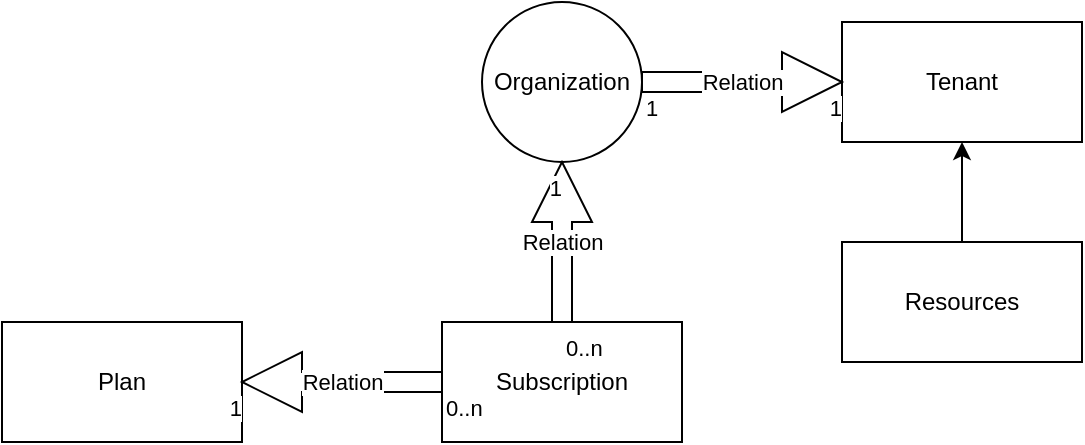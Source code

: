 <mxfile version="17.4.2" type="device"><diagram id="61zBOdcI_dXzIne4o0iz" name="Page-1"><mxGraphModel dx="862" dy="593" grid="1" gridSize="10" guides="1" tooltips="1" connect="1" arrows="1" fold="1" page="1" pageScale="1" pageWidth="1100" pageHeight="850" math="0" shadow="0"><root><mxCell id="0"/><mxCell id="1" parent="0"/><mxCell id="A9rWQryOiX47gtpJZe1Q-12" value="" style="group" vertex="1" connectable="0" parent="1"><mxGeometry x="200" y="270" width="360" height="60" as="geometry"/></mxCell><mxCell id="A9rWQryOiX47gtpJZe1Q-7" value="Plan" style="rounded=0;whiteSpace=wrap;html=1;" vertex="1" parent="A9rWQryOiX47gtpJZe1Q-12"><mxGeometry width="120" height="60" as="geometry"/></mxCell><mxCell id="A9rWQryOiX47gtpJZe1Q-8" value="Subscription" style="rounded=0;whiteSpace=wrap;html=1;" vertex="1" parent="A9rWQryOiX47gtpJZe1Q-12"><mxGeometry x="220" width="120" height="60" as="geometry"/></mxCell><mxCell id="A9rWQryOiX47gtpJZe1Q-9" value="Relation" style="endArrow=open;html=1;endSize=12;startArrow=diamondThin;startSize=14;startFill=0;edgeStyle=orthogonalEdgeStyle;rounded=0;shape=arrow;exitX=0;exitY=0.5;exitDx=0;exitDy=0;entryX=1;entryY=0.5;entryDx=0;entryDy=0;" edge="1" parent="A9rWQryOiX47gtpJZe1Q-12" source="A9rWQryOiX47gtpJZe1Q-8" target="A9rWQryOiX47gtpJZe1Q-7"><mxGeometry relative="1" as="geometry"><mxPoint x="270" y="30" as="sourcePoint"/><mxPoint x="140" y="29.5" as="targetPoint"/><mxPoint as="offset"/></mxGeometry></mxCell><mxCell id="A9rWQryOiX47gtpJZe1Q-10" value="0..n" style="edgeLabel;resizable=0;html=1;align=left;verticalAlign=top;" connectable="0" vertex="1" parent="A9rWQryOiX47gtpJZe1Q-9"><mxGeometry x="-1" relative="1" as="geometry"/></mxCell><mxCell id="A9rWQryOiX47gtpJZe1Q-11" value="1" style="edgeLabel;resizable=0;html=1;align=right;verticalAlign=top;" connectable="0" vertex="1" parent="A9rWQryOiX47gtpJZe1Q-9"><mxGeometry x="1" relative="1" as="geometry"/></mxCell><mxCell id="A9rWQryOiX47gtpJZe1Q-13" value="" style="group" vertex="1" connectable="0" parent="1"><mxGeometry x="440" y="110" width="300" height="80" as="geometry"/></mxCell><mxCell id="A9rWQryOiX47gtpJZe1Q-1" value="Organization" style="ellipse;whiteSpace=wrap;html=1;aspect=fixed;" vertex="1" parent="A9rWQryOiX47gtpJZe1Q-13"><mxGeometry width="80" height="80" as="geometry"/></mxCell><mxCell id="A9rWQryOiX47gtpJZe1Q-2" value="Tenant" style="rounded=0;whiteSpace=wrap;html=1;" vertex="1" parent="A9rWQryOiX47gtpJZe1Q-13"><mxGeometry x="180" y="10" width="120" height="60" as="geometry"/></mxCell><mxCell id="A9rWQryOiX47gtpJZe1Q-4" value="Relation" style="endArrow=open;html=1;endSize=12;startArrow=diamondThin;startSize=14;startFill=0;edgeStyle=orthogonalEdgeStyle;rounded=0;shape=arrow;exitX=1;exitY=0.5;exitDx=0;exitDy=0;entryX=0;entryY=0.5;entryDx=0;entryDy=0;" edge="1" parent="A9rWQryOiX47gtpJZe1Q-13" source="A9rWQryOiX47gtpJZe1Q-1" target="A9rWQryOiX47gtpJZe1Q-2"><mxGeometry relative="1" as="geometry"><mxPoint x="120" y="39.5" as="sourcePoint"/><mxPoint x="220" y="40" as="targetPoint"/></mxGeometry></mxCell><mxCell id="A9rWQryOiX47gtpJZe1Q-5" value="1" style="edgeLabel;resizable=0;html=1;align=left;verticalAlign=top;" connectable="0" vertex="1" parent="A9rWQryOiX47gtpJZe1Q-4"><mxGeometry x="-1" relative="1" as="geometry"/></mxCell><mxCell id="A9rWQryOiX47gtpJZe1Q-6" value="1" style="edgeLabel;resizable=0;html=1;align=right;verticalAlign=top;" connectable="0" vertex="1" parent="A9rWQryOiX47gtpJZe1Q-4"><mxGeometry x="1" relative="1" as="geometry"/></mxCell><mxCell id="A9rWQryOiX47gtpJZe1Q-14" value="Relation" style="endArrow=open;html=1;endSize=12;startArrow=diamondThin;startSize=14;startFill=0;edgeStyle=orthogonalEdgeStyle;rounded=0;shape=arrow;exitX=0.5;exitY=0;exitDx=0;exitDy=0;entryX=0.5;entryY=1;entryDx=0;entryDy=0;" edge="1" parent="1" source="A9rWQryOiX47gtpJZe1Q-8" target="A9rWQryOiX47gtpJZe1Q-1"><mxGeometry relative="1" as="geometry"><mxPoint x="660" y="220" as="sourcePoint"/><mxPoint x="500" y="220" as="targetPoint"/></mxGeometry></mxCell><mxCell id="A9rWQryOiX47gtpJZe1Q-15" value="0..n" style="edgeLabel;resizable=0;html=1;align=left;verticalAlign=top;" connectable="0" vertex="1" parent="A9rWQryOiX47gtpJZe1Q-14"><mxGeometry x="-1" relative="1" as="geometry"/></mxCell><mxCell id="A9rWQryOiX47gtpJZe1Q-16" value="1" style="edgeLabel;resizable=0;html=1;align=right;verticalAlign=top;" connectable="0" vertex="1" parent="A9rWQryOiX47gtpJZe1Q-14"><mxGeometry x="1" relative="1" as="geometry"/></mxCell><mxCell id="A9rWQryOiX47gtpJZe1Q-17" value="Resources" style="rounded=0;whiteSpace=wrap;html=1;" vertex="1" parent="1"><mxGeometry x="620" y="230" width="120" height="60" as="geometry"/></mxCell><mxCell id="A9rWQryOiX47gtpJZe1Q-18" style="edgeStyle=orthogonalEdgeStyle;rounded=0;orthogonalLoop=1;jettySize=auto;html=1;exitX=0.5;exitY=0;exitDx=0;exitDy=0;entryX=0.5;entryY=1;entryDx=0;entryDy=0;" edge="1" parent="1" source="A9rWQryOiX47gtpJZe1Q-17" target="A9rWQryOiX47gtpJZe1Q-2"><mxGeometry relative="1" as="geometry"/></mxCell></root></mxGraphModel></diagram></mxfile>